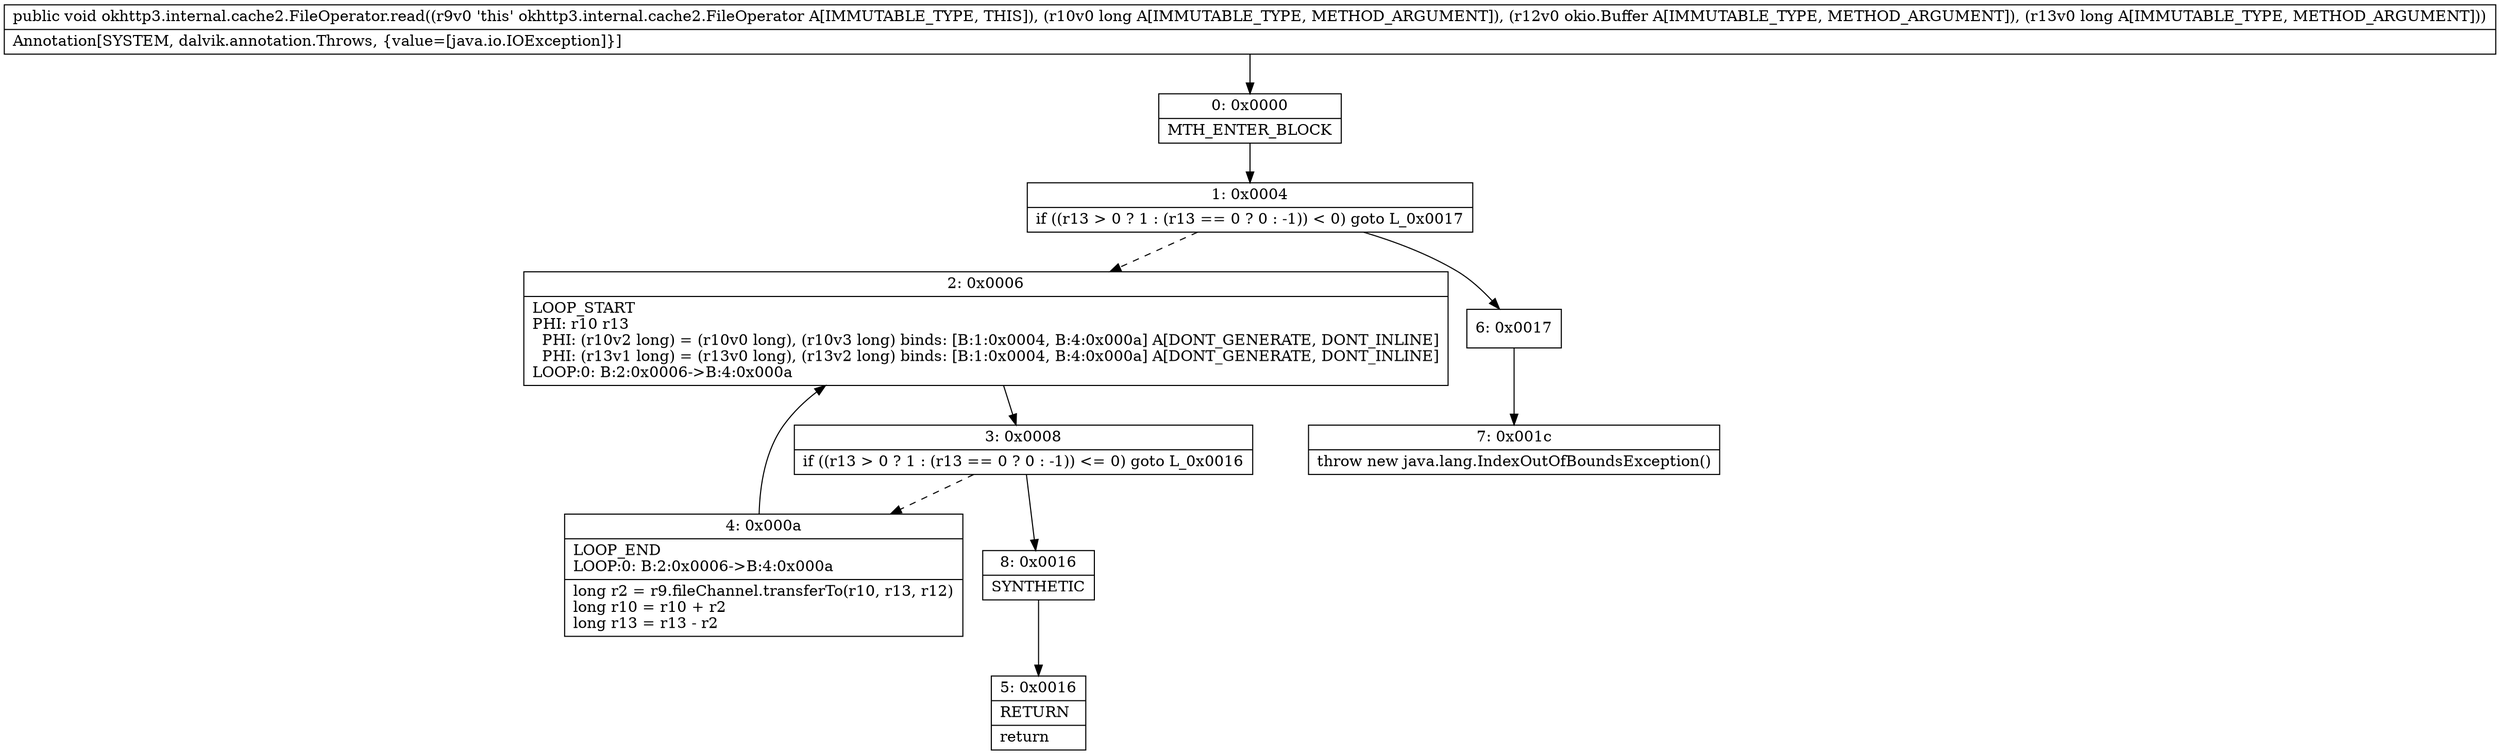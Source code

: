 digraph "CFG forokhttp3.internal.cache2.FileOperator.read(JLokio\/Buffer;J)V" {
Node_0 [shape=record,label="{0\:\ 0x0000|MTH_ENTER_BLOCK\l}"];
Node_1 [shape=record,label="{1\:\ 0x0004|if ((r13 \> 0 ? 1 : (r13 == 0 ? 0 : \-1)) \< 0) goto L_0x0017\l}"];
Node_2 [shape=record,label="{2\:\ 0x0006|LOOP_START\lPHI: r10 r13 \l  PHI: (r10v2 long) = (r10v0 long), (r10v3 long) binds: [B:1:0x0004, B:4:0x000a] A[DONT_GENERATE, DONT_INLINE]\l  PHI: (r13v1 long) = (r13v0 long), (r13v2 long) binds: [B:1:0x0004, B:4:0x000a] A[DONT_GENERATE, DONT_INLINE]\lLOOP:0: B:2:0x0006\-\>B:4:0x000a\l}"];
Node_3 [shape=record,label="{3\:\ 0x0008|if ((r13 \> 0 ? 1 : (r13 == 0 ? 0 : \-1)) \<= 0) goto L_0x0016\l}"];
Node_4 [shape=record,label="{4\:\ 0x000a|LOOP_END\lLOOP:0: B:2:0x0006\-\>B:4:0x000a\l|long r2 = r9.fileChannel.transferTo(r10, r13, r12)\llong r10 = r10 + r2\llong r13 = r13 \- r2\l}"];
Node_5 [shape=record,label="{5\:\ 0x0016|RETURN\l|return\l}"];
Node_6 [shape=record,label="{6\:\ 0x0017}"];
Node_7 [shape=record,label="{7\:\ 0x001c|throw new java.lang.IndexOutOfBoundsException()\l}"];
Node_8 [shape=record,label="{8\:\ 0x0016|SYNTHETIC\l}"];
MethodNode[shape=record,label="{public void okhttp3.internal.cache2.FileOperator.read((r9v0 'this' okhttp3.internal.cache2.FileOperator A[IMMUTABLE_TYPE, THIS]), (r10v0 long A[IMMUTABLE_TYPE, METHOD_ARGUMENT]), (r12v0 okio.Buffer A[IMMUTABLE_TYPE, METHOD_ARGUMENT]), (r13v0 long A[IMMUTABLE_TYPE, METHOD_ARGUMENT]))  | Annotation[SYSTEM, dalvik.annotation.Throws, \{value=[java.io.IOException]\}]\l}"];
MethodNode -> Node_0;
Node_0 -> Node_1;
Node_1 -> Node_2[style=dashed];
Node_1 -> Node_6;
Node_2 -> Node_3;
Node_3 -> Node_4[style=dashed];
Node_3 -> Node_8;
Node_4 -> Node_2;
Node_6 -> Node_7;
Node_8 -> Node_5;
}

